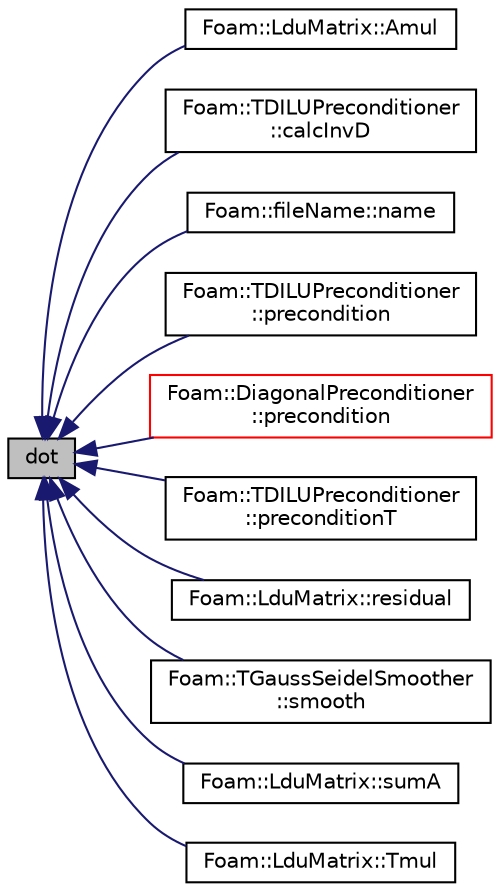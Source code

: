 digraph "dot"
{
  bgcolor="transparent";
  edge [fontname="Helvetica",fontsize="10",labelfontname="Helvetica",labelfontsize="10"];
  node [fontname="Helvetica",fontsize="10",shape=record];
  rankdir="LR";
  Node1 [label="dot",height=0.2,width=0.4,color="black", fillcolor="grey75", style="filled", fontcolor="black"];
  Node1 -> Node2 [dir="back",color="midnightblue",fontsize="10",style="solid",fontname="Helvetica"];
  Node2 [label="Foam::LduMatrix::Amul",height=0.2,width=0.4,color="black",URL="$a01283.html#a81dd19c1a558205dfb82faab2a2753c0",tooltip="Matrix multiplication. "];
  Node1 -> Node3 [dir="back",color="midnightblue",fontsize="10",style="solid",fontname="Helvetica"];
  Node3 [label="Foam::TDILUPreconditioner\l::calcInvD",height=0.2,width=0.4,color="black",URL="$a02558.html#a4285bbd6c558576051d236d84b20d26d",tooltip="Calculate the reciprocal of the preconditioned diagonal. "];
  Node1 -> Node4 [dir="back",color="midnightblue",fontsize="10",style="solid",fontname="Helvetica"];
  Node4 [label="Foam::fileName::name",height=0.2,width=0.4,color="black",URL="$a00780.html#ad94f5add6fe969820bfa881c687fef34",tooltip="Return file name, optionally without extension. "];
  Node1 -> Node5 [dir="back",color="midnightblue",fontsize="10",style="solid",fontname="Helvetica"];
  Node5 [label="Foam::TDILUPreconditioner\l::precondition",height=0.2,width=0.4,color="black",URL="$a02558.html#a9e183efadd05e71551ce388f7643ddb1",tooltip="Return wA the preconditioned form of residual rA. "];
  Node1 -> Node6 [dir="back",color="midnightblue",fontsize="10",style="solid",fontname="Helvetica"];
  Node6 [label="Foam::DiagonalPreconditioner\l::precondition",height=0.2,width=0.4,color="red",URL="$a00515.html#a9e183efadd05e71551ce388f7643ddb1",tooltip="Return wA the preconditioned form of residual rA. "];
  Node1 -> Node7 [dir="back",color="midnightblue",fontsize="10",style="solid",fontname="Helvetica"];
  Node7 [label="Foam::TDILUPreconditioner\l::preconditionT",height=0.2,width=0.4,color="black",URL="$a02558.html#ac1474eeb046e50412ad545241f15a571",tooltip="Return wT the transpose-matrix preconditioned form of. "];
  Node1 -> Node8 [dir="back",color="midnightblue",fontsize="10",style="solid",fontname="Helvetica"];
  Node8 [label="Foam::LduMatrix::residual",height=0.2,width=0.4,color="black",URL="$a01283.html#ad0a8c421e08313868d919c8600b40ac4"];
  Node1 -> Node9 [dir="back",color="midnightblue",fontsize="10",style="solid",fontname="Helvetica"];
  Node9 [label="Foam::TGaussSeidelSmoother\l::smooth",height=0.2,width=0.4,color="black",URL="$a02573.html#a2727a700fb0cafd8fb6b7e04f558fca7",tooltip="Smooth for the given number of sweeps. "];
  Node1 -> Node10 [dir="back",color="midnightblue",fontsize="10",style="solid",fontname="Helvetica"];
  Node10 [label="Foam::LduMatrix::sumA",height=0.2,width=0.4,color="black",URL="$a01283.html#ac9e3f97d156a133b7ab41858c14ab5e1",tooltip="Sum the coefficients on each row of the matrix. "];
  Node1 -> Node11 [dir="back",color="midnightblue",fontsize="10",style="solid",fontname="Helvetica"];
  Node11 [label="Foam::LduMatrix::Tmul",height=0.2,width=0.4,color="black",URL="$a01283.html#ab5b1cedb80af6747065c4289346f9430",tooltip="Matrix transpose multiplication. "];
}
